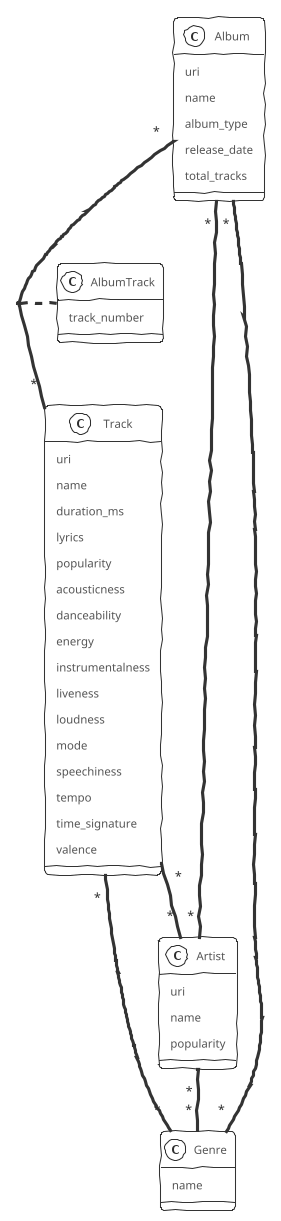 @startuml database

!theme sketchy-outline

Artist "*" -- "*" Genre

Album "*" -- "*" Track
(Album, Track) .. AlbumTrack

Album "*" -- "*" Genre
Album "*" -- "*" Artist

Track "*" -- "*" Genre
Track "*" -- "*" Artist

Genre : name

Artist : uri
Artist : name
Artist : popularity

Album : uri
Album : name
Album : album_type
Album : release_date
Album : total_tracks

Track : uri
Track : name
Track : duration_ms
Track : lyrics
Track : popularity
Track : acousticness
Track : danceability 
Track : energy
Track : instrumentalness
Track : liveness
Track : loudness
Track : mode
Track : speechiness
Track : tempo
Track : time_signature
Track : valence

AlbumTrack : track_number

@enduml
